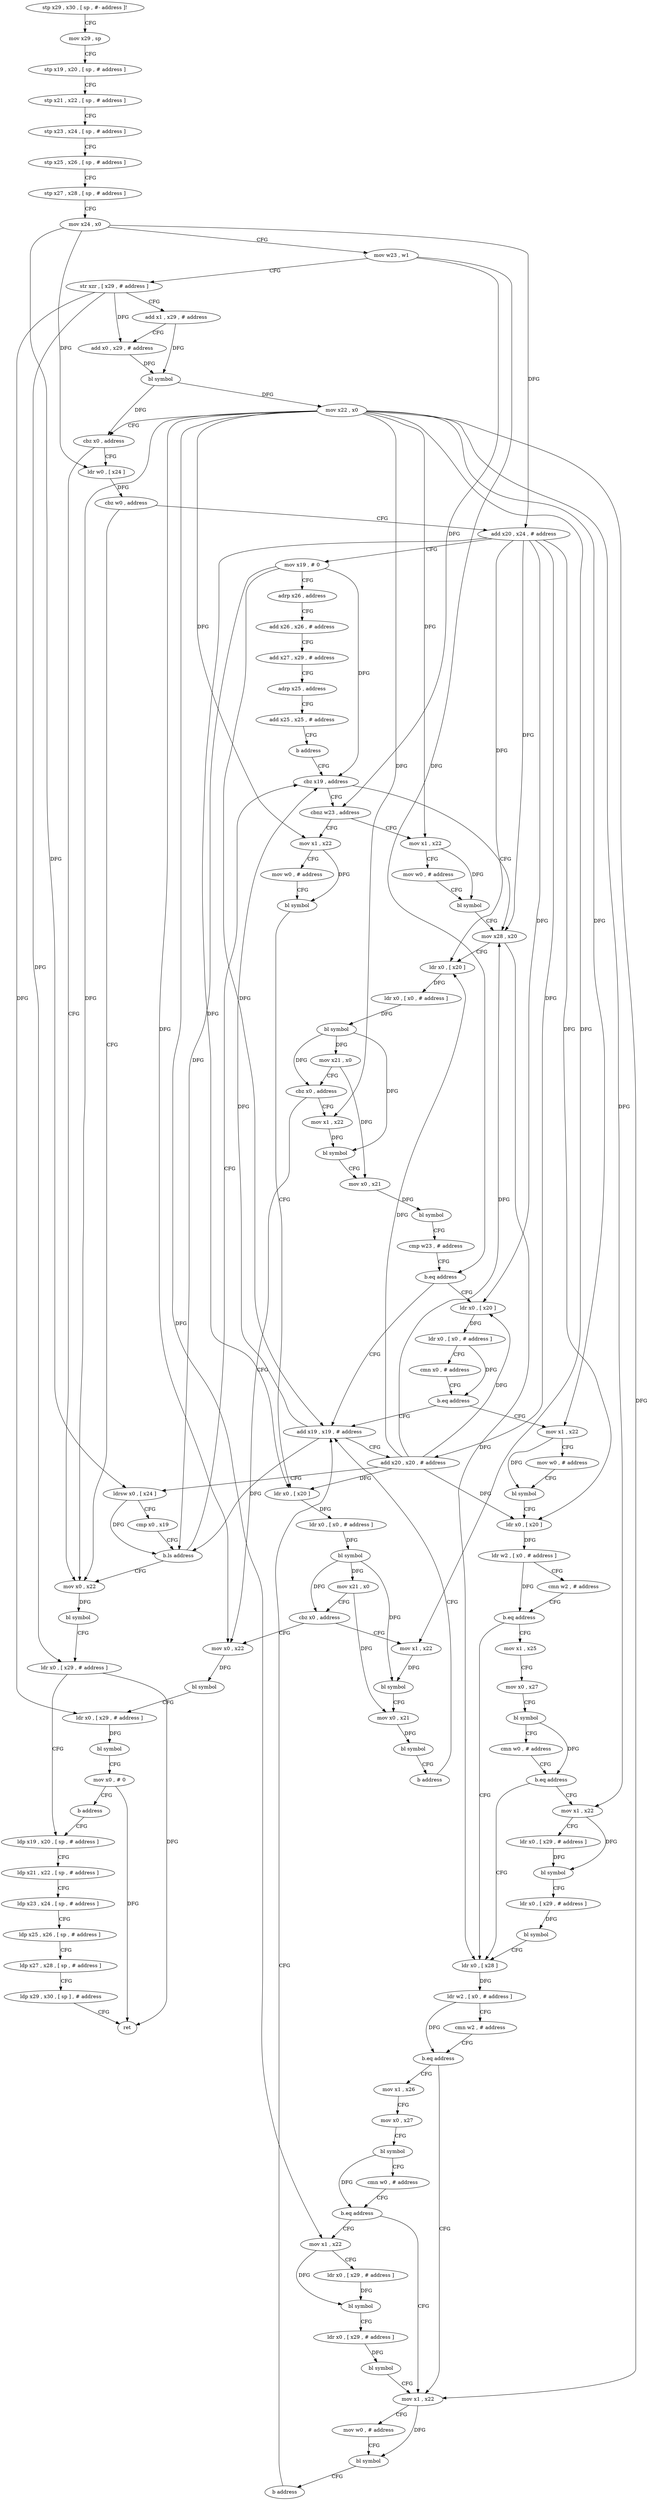 digraph "func" {
"142556" [label = "stp x29 , x30 , [ sp , #- address ]!" ]
"142560" [label = "mov x29 , sp" ]
"142564" [label = "stp x19 , x20 , [ sp , # address ]" ]
"142568" [label = "stp x21 , x22 , [ sp , # address ]" ]
"142572" [label = "stp x23 , x24 , [ sp , # address ]" ]
"142576" [label = "stp x25 , x26 , [ sp , # address ]" ]
"142580" [label = "stp x27 , x28 , [ sp , # address ]" ]
"142584" [label = "mov x24 , x0" ]
"142588" [label = "mov w23 , w1" ]
"142592" [label = "str xzr , [ x29 , # address ]" ]
"142596" [label = "add x1 , x29 , # address" ]
"142600" [label = "add x0 , x29 , # address" ]
"142604" [label = "bl symbol" ]
"142608" [label = "mov x22 , x0" ]
"142612" [label = "cbz x0 , address" ]
"142976" [label = "mov x0 , x22" ]
"142616" [label = "ldr w0 , [ x24 ]" ]
"142980" [label = "bl symbol" ]
"142984" [label = "ldr x0 , [ x29 , # address ]" ]
"142988" [label = "ldp x19 , x20 , [ sp , # address ]" ]
"142620" [label = "cbz w0 , address" ]
"142624" [label = "add x20 , x24 , # address" ]
"142628" [label = "mov x19 , # 0" ]
"142632" [label = "adrp x26 , address" ]
"142636" [label = "add x26 , x26 , # address" ]
"142640" [label = "add x27 , x29 , # address" ]
"142644" [label = "adrp x25 , address" ]
"142648" [label = "add x25 , x25 , # address" ]
"142652" [label = "b address" ]
"142736" [label = "cbz x19 , address" ]
"142668" [label = "mov x28 , x20" ]
"142740" [label = "cbnz w23 , address" ]
"142672" [label = "ldr x0 , [ x20 ]" ]
"142676" [label = "ldr x0 , [ x0 , # address ]" ]
"142680" [label = "bl symbol" ]
"142684" [label = "mov x21 , x0" ]
"142688" [label = "cbz x0 , address" ]
"142796" [label = "mov x0 , x22" ]
"142692" [label = "mov x1 , x22" ]
"142656" [label = "mov x1 , x22" ]
"142744" [label = "mov x1 , x22" ]
"142800" [label = "bl symbol" ]
"142804" [label = "ldr x0 , [ x29 , # address ]" ]
"142808" [label = "bl symbol" ]
"142812" [label = "mov x0 , # 0" ]
"142816" [label = "b address" ]
"142696" [label = "bl symbol" ]
"142700" [label = "mov x0 , x21" ]
"142704" [label = "bl symbol" ]
"142708" [label = "cmp w23 , # address" ]
"142712" [label = "b.eq address" ]
"142820" [label = "ldr x0 , [ x20 ]" ]
"142716" [label = "add x19 , x19 , # address" ]
"142660" [label = "mov w0 , # address" ]
"142664" [label = "bl symbol" ]
"142748" [label = "mov w0 , # address" ]
"142752" [label = "bl symbol" ]
"142756" [label = "ldr x0 , [ x20 ]" ]
"142760" [label = "ldr x0 , [ x0 , # address ]" ]
"142764" [label = "bl symbol" ]
"142768" [label = "mov x21 , x0" ]
"142772" [label = "cbz x0 , address" ]
"142776" [label = "mov x1 , x22" ]
"142992" [label = "ldp x21 , x22 , [ sp , # address ]" ]
"142996" [label = "ldp x23 , x24 , [ sp , # address ]" ]
"143000" [label = "ldp x25 , x26 , [ sp , # address ]" ]
"143004" [label = "ldp x27 , x28 , [ sp , # address ]" ]
"143008" [label = "ldp x29 , x30 , [ sp ] , # address" ]
"143012" [label = "ret" ]
"142824" [label = "ldr x0 , [ x0 , # address ]" ]
"142828" [label = "cmn x0 , # address" ]
"142832" [label = "b.eq address" ]
"142836" [label = "mov x1 , x22" ]
"142720" [label = "add x20 , x20 , # address" ]
"142724" [label = "ldrsw x0 , [ x24 ]" ]
"142728" [label = "cmp x0 , x19" ]
"142732" [label = "b.ls address" ]
"142780" [label = "bl symbol" ]
"142784" [label = "mov x0 , x21" ]
"142788" [label = "bl symbol" ]
"142792" [label = "b address" ]
"142840" [label = "mov w0 , # address" ]
"142844" [label = "bl symbol" ]
"142848" [label = "ldr x0 , [ x20 ]" ]
"142852" [label = "ldr w2 , [ x0 , # address ]" ]
"142856" [label = "cmn w2 , # address" ]
"142860" [label = "b.eq address" ]
"142904" [label = "ldr x0 , [ x28 ]" ]
"142864" [label = "mov x1 , x25" ]
"142908" [label = "ldr w2 , [ x0 , # address ]" ]
"142912" [label = "cmn w2 , # address" ]
"142916" [label = "b.eq address" ]
"142960" [label = "mov x1 , x22" ]
"142920" [label = "mov x1 , x26" ]
"142868" [label = "mov x0 , x27" ]
"142872" [label = "bl symbol" ]
"142876" [label = "cmn w0 , # address" ]
"142880" [label = "b.eq address" ]
"142884" [label = "mov x1 , x22" ]
"142964" [label = "mov w0 , # address" ]
"142968" [label = "bl symbol" ]
"142972" [label = "b address" ]
"142924" [label = "mov x0 , x27" ]
"142928" [label = "bl symbol" ]
"142932" [label = "cmn w0 , # address" ]
"142936" [label = "b.eq address" ]
"142940" [label = "mov x1 , x22" ]
"142888" [label = "ldr x0 , [ x29 , # address ]" ]
"142892" [label = "bl symbol" ]
"142896" [label = "ldr x0 , [ x29 , # address ]" ]
"142900" [label = "bl symbol" ]
"142944" [label = "ldr x0 , [ x29 , # address ]" ]
"142948" [label = "bl symbol" ]
"142952" [label = "ldr x0 , [ x29 , # address ]" ]
"142956" [label = "bl symbol" ]
"142556" -> "142560" [ label = "CFG" ]
"142560" -> "142564" [ label = "CFG" ]
"142564" -> "142568" [ label = "CFG" ]
"142568" -> "142572" [ label = "CFG" ]
"142572" -> "142576" [ label = "CFG" ]
"142576" -> "142580" [ label = "CFG" ]
"142580" -> "142584" [ label = "CFG" ]
"142584" -> "142588" [ label = "CFG" ]
"142584" -> "142616" [ label = "DFG" ]
"142584" -> "142624" [ label = "DFG" ]
"142584" -> "142724" [ label = "DFG" ]
"142588" -> "142592" [ label = "CFG" ]
"142588" -> "142740" [ label = "DFG" ]
"142588" -> "142712" [ label = "DFG" ]
"142592" -> "142596" [ label = "CFG" ]
"142592" -> "142984" [ label = "DFG" ]
"142592" -> "142804" [ label = "DFG" ]
"142592" -> "142600" [ label = "DFG" ]
"142596" -> "142600" [ label = "CFG" ]
"142596" -> "142604" [ label = "DFG" ]
"142600" -> "142604" [ label = "DFG" ]
"142604" -> "142608" [ label = "DFG" ]
"142604" -> "142612" [ label = "DFG" ]
"142608" -> "142612" [ label = "CFG" ]
"142608" -> "142976" [ label = "DFG" ]
"142608" -> "142796" [ label = "DFG" ]
"142608" -> "142692" [ label = "DFG" ]
"142608" -> "142656" [ label = "DFG" ]
"142608" -> "142744" [ label = "DFG" ]
"142608" -> "142776" [ label = "DFG" ]
"142608" -> "142836" [ label = "DFG" ]
"142608" -> "142960" [ label = "DFG" ]
"142608" -> "142884" [ label = "DFG" ]
"142608" -> "142940" [ label = "DFG" ]
"142612" -> "142976" [ label = "CFG" ]
"142612" -> "142616" [ label = "CFG" ]
"142976" -> "142980" [ label = "DFG" ]
"142616" -> "142620" [ label = "DFG" ]
"142980" -> "142984" [ label = "CFG" ]
"142984" -> "142988" [ label = "CFG" ]
"142984" -> "143012" [ label = "DFG" ]
"142988" -> "142992" [ label = "CFG" ]
"142620" -> "142976" [ label = "CFG" ]
"142620" -> "142624" [ label = "CFG" ]
"142624" -> "142628" [ label = "CFG" ]
"142624" -> "142668" [ label = "DFG" ]
"142624" -> "142672" [ label = "DFG" ]
"142624" -> "142756" [ label = "DFG" ]
"142624" -> "142820" [ label = "DFG" ]
"142624" -> "142720" [ label = "DFG" ]
"142624" -> "142848" [ label = "DFG" ]
"142628" -> "142632" [ label = "CFG" ]
"142628" -> "142736" [ label = "DFG" ]
"142628" -> "142716" [ label = "DFG" ]
"142628" -> "142732" [ label = "DFG" ]
"142632" -> "142636" [ label = "CFG" ]
"142636" -> "142640" [ label = "CFG" ]
"142640" -> "142644" [ label = "CFG" ]
"142644" -> "142648" [ label = "CFG" ]
"142648" -> "142652" [ label = "CFG" ]
"142652" -> "142736" [ label = "CFG" ]
"142736" -> "142668" [ label = "CFG" ]
"142736" -> "142740" [ label = "CFG" ]
"142668" -> "142672" [ label = "CFG" ]
"142668" -> "142904" [ label = "DFG" ]
"142740" -> "142656" [ label = "CFG" ]
"142740" -> "142744" [ label = "CFG" ]
"142672" -> "142676" [ label = "DFG" ]
"142676" -> "142680" [ label = "DFG" ]
"142680" -> "142684" [ label = "DFG" ]
"142680" -> "142688" [ label = "DFG" ]
"142680" -> "142696" [ label = "DFG" ]
"142684" -> "142688" [ label = "CFG" ]
"142684" -> "142700" [ label = "DFG" ]
"142688" -> "142796" [ label = "CFG" ]
"142688" -> "142692" [ label = "CFG" ]
"142796" -> "142800" [ label = "DFG" ]
"142692" -> "142696" [ label = "DFG" ]
"142656" -> "142660" [ label = "CFG" ]
"142656" -> "142664" [ label = "DFG" ]
"142744" -> "142748" [ label = "CFG" ]
"142744" -> "142752" [ label = "DFG" ]
"142800" -> "142804" [ label = "CFG" ]
"142804" -> "142808" [ label = "DFG" ]
"142808" -> "142812" [ label = "CFG" ]
"142812" -> "142816" [ label = "CFG" ]
"142812" -> "143012" [ label = "DFG" ]
"142816" -> "142988" [ label = "CFG" ]
"142696" -> "142700" [ label = "CFG" ]
"142700" -> "142704" [ label = "DFG" ]
"142704" -> "142708" [ label = "CFG" ]
"142708" -> "142712" [ label = "CFG" ]
"142712" -> "142820" [ label = "CFG" ]
"142712" -> "142716" [ label = "CFG" ]
"142820" -> "142824" [ label = "DFG" ]
"142716" -> "142720" [ label = "CFG" ]
"142716" -> "142736" [ label = "DFG" ]
"142716" -> "142732" [ label = "DFG" ]
"142660" -> "142664" [ label = "CFG" ]
"142664" -> "142668" [ label = "CFG" ]
"142748" -> "142752" [ label = "CFG" ]
"142752" -> "142756" [ label = "CFG" ]
"142756" -> "142760" [ label = "DFG" ]
"142760" -> "142764" [ label = "DFG" ]
"142764" -> "142768" [ label = "DFG" ]
"142764" -> "142772" [ label = "DFG" ]
"142764" -> "142780" [ label = "DFG" ]
"142768" -> "142772" [ label = "CFG" ]
"142768" -> "142784" [ label = "DFG" ]
"142772" -> "142796" [ label = "CFG" ]
"142772" -> "142776" [ label = "CFG" ]
"142776" -> "142780" [ label = "DFG" ]
"142992" -> "142996" [ label = "CFG" ]
"142996" -> "143000" [ label = "CFG" ]
"143000" -> "143004" [ label = "CFG" ]
"143004" -> "143008" [ label = "CFG" ]
"143008" -> "143012" [ label = "CFG" ]
"142824" -> "142828" [ label = "CFG" ]
"142824" -> "142832" [ label = "DFG" ]
"142828" -> "142832" [ label = "CFG" ]
"142832" -> "142716" [ label = "CFG" ]
"142832" -> "142836" [ label = "CFG" ]
"142836" -> "142840" [ label = "CFG" ]
"142836" -> "142844" [ label = "DFG" ]
"142720" -> "142724" [ label = "CFG" ]
"142720" -> "142668" [ label = "DFG" ]
"142720" -> "142672" [ label = "DFG" ]
"142720" -> "142756" [ label = "DFG" ]
"142720" -> "142820" [ label = "DFG" ]
"142720" -> "142848" [ label = "DFG" ]
"142724" -> "142728" [ label = "CFG" ]
"142724" -> "142732" [ label = "DFG" ]
"142728" -> "142732" [ label = "CFG" ]
"142732" -> "142976" [ label = "CFG" ]
"142732" -> "142736" [ label = "CFG" ]
"142780" -> "142784" [ label = "CFG" ]
"142784" -> "142788" [ label = "DFG" ]
"142788" -> "142792" [ label = "CFG" ]
"142792" -> "142716" [ label = "CFG" ]
"142840" -> "142844" [ label = "CFG" ]
"142844" -> "142848" [ label = "CFG" ]
"142848" -> "142852" [ label = "DFG" ]
"142852" -> "142856" [ label = "CFG" ]
"142852" -> "142860" [ label = "DFG" ]
"142856" -> "142860" [ label = "CFG" ]
"142860" -> "142904" [ label = "CFG" ]
"142860" -> "142864" [ label = "CFG" ]
"142904" -> "142908" [ label = "DFG" ]
"142864" -> "142868" [ label = "CFG" ]
"142908" -> "142912" [ label = "CFG" ]
"142908" -> "142916" [ label = "DFG" ]
"142912" -> "142916" [ label = "CFG" ]
"142916" -> "142960" [ label = "CFG" ]
"142916" -> "142920" [ label = "CFG" ]
"142960" -> "142964" [ label = "CFG" ]
"142960" -> "142968" [ label = "DFG" ]
"142920" -> "142924" [ label = "CFG" ]
"142868" -> "142872" [ label = "CFG" ]
"142872" -> "142876" [ label = "CFG" ]
"142872" -> "142880" [ label = "DFG" ]
"142876" -> "142880" [ label = "CFG" ]
"142880" -> "142904" [ label = "CFG" ]
"142880" -> "142884" [ label = "CFG" ]
"142884" -> "142888" [ label = "CFG" ]
"142884" -> "142892" [ label = "DFG" ]
"142964" -> "142968" [ label = "CFG" ]
"142968" -> "142972" [ label = "CFG" ]
"142972" -> "142716" [ label = "CFG" ]
"142924" -> "142928" [ label = "CFG" ]
"142928" -> "142932" [ label = "CFG" ]
"142928" -> "142936" [ label = "DFG" ]
"142932" -> "142936" [ label = "CFG" ]
"142936" -> "142960" [ label = "CFG" ]
"142936" -> "142940" [ label = "CFG" ]
"142940" -> "142944" [ label = "CFG" ]
"142940" -> "142948" [ label = "DFG" ]
"142888" -> "142892" [ label = "DFG" ]
"142892" -> "142896" [ label = "CFG" ]
"142896" -> "142900" [ label = "DFG" ]
"142900" -> "142904" [ label = "CFG" ]
"142944" -> "142948" [ label = "DFG" ]
"142948" -> "142952" [ label = "CFG" ]
"142952" -> "142956" [ label = "DFG" ]
"142956" -> "142960" [ label = "CFG" ]
}

